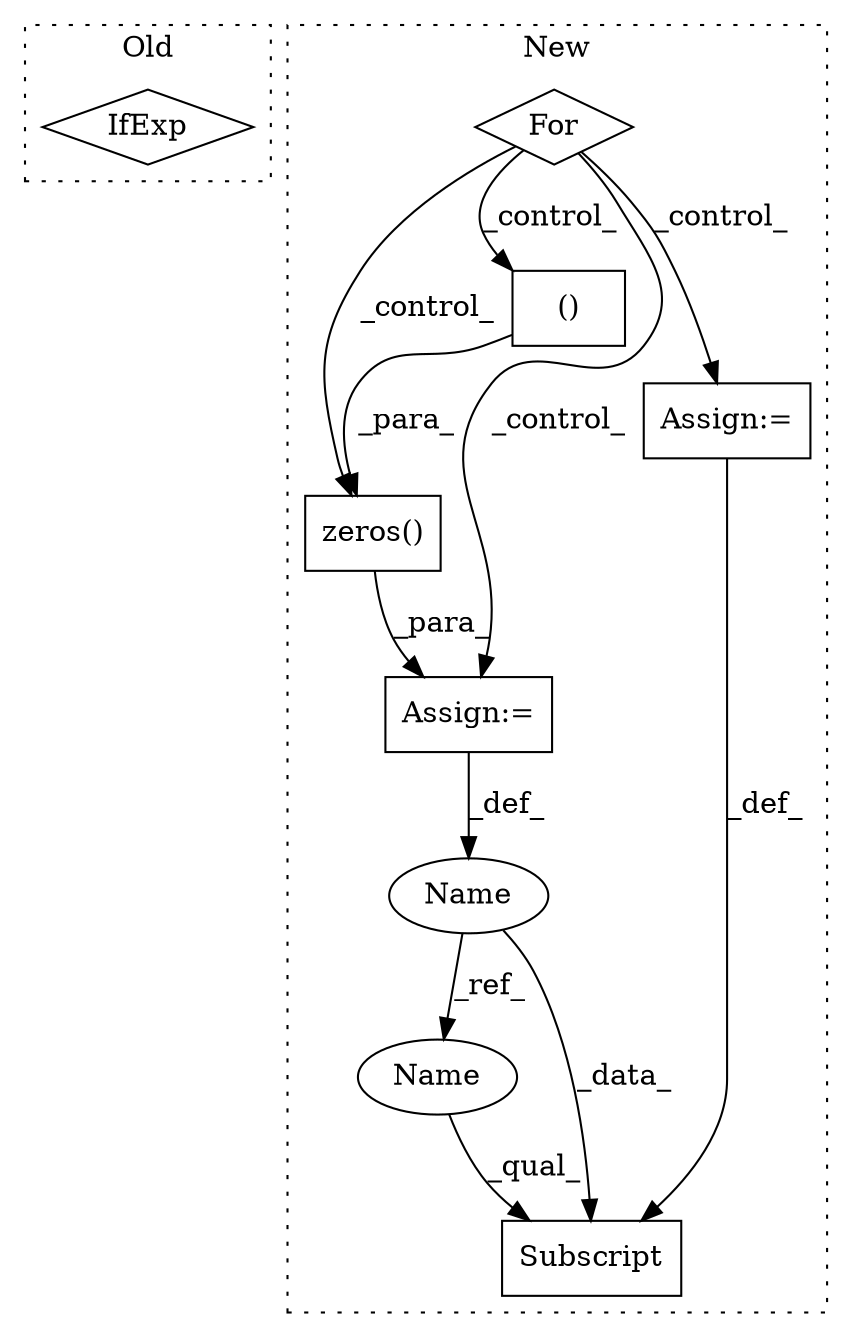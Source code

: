 digraph G {
subgraph cluster0 {
1 [label="IfExp" a="51" s="6925,6948" l="4,6" shape="diamond"];
label = "Old";
style="dotted";
}
subgraph cluster1 {
2 [label="zeros()" a="75" s="7867,7883" l="9,14" shape="box"];
3 [label="Assign:=" a="68" s="7864" l="3" shape="box"];
4 [label="Subscript" a="63" s="7952,0" l="8,0" shape="box"];
5 [label="Name" a="87" s="7863" l="1" shape="ellipse"];
6 [label="Assign:=" a="68" s="7960" l="3" shape="box"];
7 [label="()" a="54" s="7881" l="0" shape="box"];
8 [label="For" a="107" s="7771,7804" l="4,14" shape="diamond"];
9 [label="Name" a="87" s="7952" l="1" shape="ellipse"];
label = "New";
style="dotted";
}
2 -> 3 [label="_para_"];
3 -> 5 [label="_def_"];
5 -> 9 [label="_ref_"];
5 -> 4 [label="_data_"];
6 -> 4 [label="_def_"];
7 -> 2 [label="_para_"];
8 -> 6 [label="_control_"];
8 -> 3 [label="_control_"];
8 -> 7 [label="_control_"];
8 -> 2 [label="_control_"];
9 -> 4 [label="_qual_"];
}